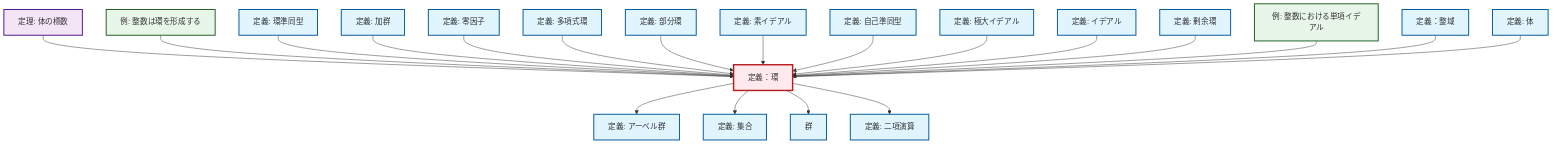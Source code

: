 graph TD
    classDef definition fill:#e1f5fe,stroke:#01579b,stroke-width:2px
    classDef theorem fill:#f3e5f5,stroke:#4a148c,stroke-width:2px
    classDef axiom fill:#fff3e0,stroke:#e65100,stroke-width:2px
    classDef example fill:#e8f5e9,stroke:#1b5e20,stroke-width:2px
    classDef current fill:#ffebee,stroke:#b71c1c,stroke-width:3px
    def-group["群"]:::definition
    def-ideal["定義: イデアル"]:::definition
    def-abelian-group["定義: アーベル群"]:::definition
    def-set["定義: 集合"]:::definition
    def-polynomial-ring["定義: 多項式環"]:::definition
    def-binary-operation["定義: 二項演算"]:::definition
    thm-field-characteristic["定理: 体の標数"]:::theorem
    def-quotient-ring["定義: 剰余環"]:::definition
    ex-integers-ring["例: 整数は環を形成する"]:::example
    ex-principal-ideal["例: 整数における単項イデアル"]:::example
    def-subring["定義: 部分環"]:::definition
    def-integral-domain["定義：整域"]:::definition
    def-module["定義: 加群"]:::definition
    def-ring["定義：環"]:::definition
    def-prime-ideal["定義: 素イデアル"]:::definition
    def-maximal-ideal["定義: 極大イデアル"]:::definition
    def-field["定義: 体"]:::definition
    def-ring-homomorphism["定義: 環準同型"]:::definition
    def-endomorphism["定義: 自己準同型"]:::definition
    def-zero-divisor["定義: 零因子"]:::definition
    thm-field-characteristic --> def-ring
    ex-integers-ring --> def-ring
    def-ring-homomorphism --> def-ring
    def-module --> def-ring
    def-zero-divisor --> def-ring
    def-polynomial-ring --> def-ring
    def-subring --> def-ring
    def-ring --> def-abelian-group
    def-prime-ideal --> def-ring
    def-endomorphism --> def-ring
    def-maximal-ideal --> def-ring
    def-ring --> def-set
    def-ideal --> def-ring
    def-quotient-ring --> def-ring
    def-ring --> def-group
    ex-principal-ideal --> def-ring
    def-ring --> def-binary-operation
    def-integral-domain --> def-ring
    def-field --> def-ring
    class def-ring current